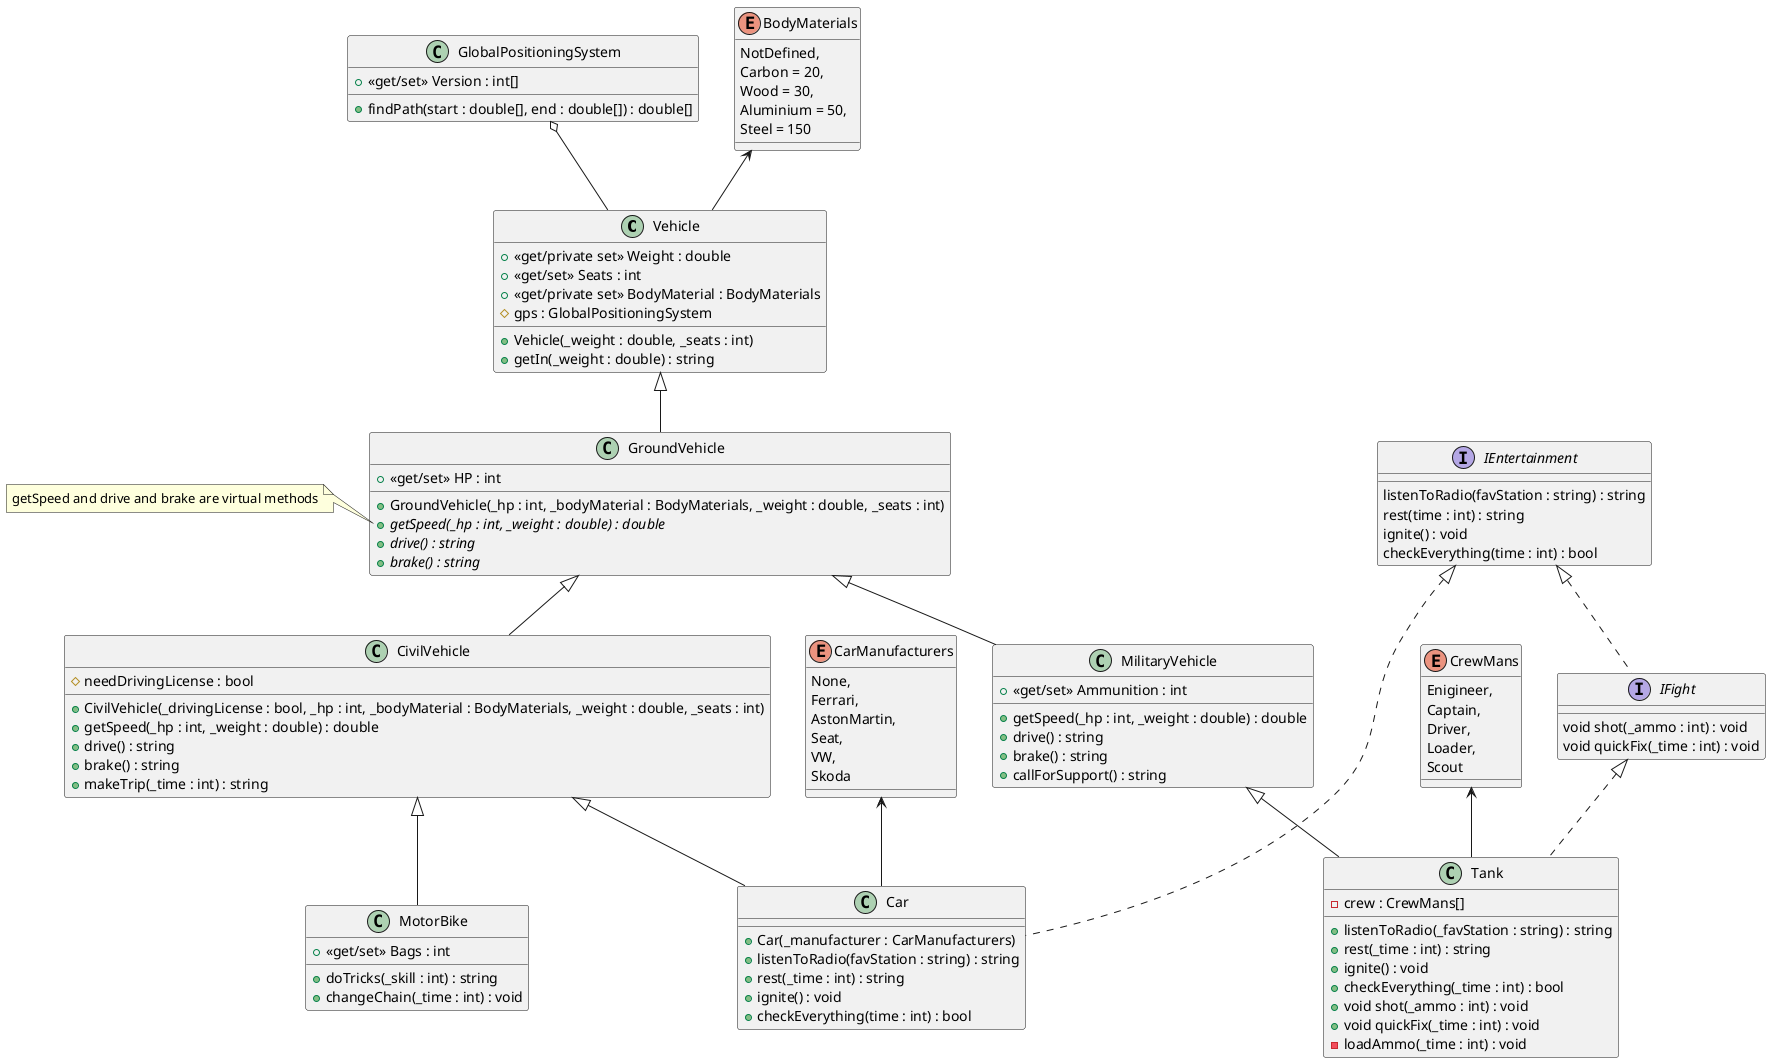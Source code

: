 @startuml

class Vehicle{
    +<<get/private set>> Weight : double
    +<<get/set>> Seats : int
    +<<get/private set>> BodyMaterial : BodyMaterials
    #gps : GlobalPositioningSystem

    + Vehicle(_weight : double, _seats : int)
    +getIn(_weight : double) : string
}

class GroundVehicle{
    +<<get/set>> HP : int
    +GroundVehicle(_hp : int, _bodyMaterial : BodyMaterials, _weight : double, _seats : int)
    + {abstract} getSpeed(_hp : int, _weight : double) : double
    + {abstract} drive() : string
    + {abstract} brake() : string
}
note left of GroundVehicle::getSpeed
getSpeed and drive and brake are virtual methods
end note

class CivilVehicle{
    #needDrivingLicense : bool
    +CivilVehicle(_drivingLicense : bool, _hp : int, _bodyMaterial : BodyMaterials, _weight : double, _seats : int)
    +getSpeed(_hp : int, _weight : double) : double
    +drive() : string
    +brake() : string
    +makeTrip(_time : int) : string
}

class Car{
    +Car(_manufacturer : CarManufacturers)
    +listenToRadio(favStation : string) : string
    +rest(_time : int) : string
    +ignite() : void
    +checkEverything(time : int) : bool
}

class MotorBike{
    +<<get/set>> Bags : int
    +doTricks(_skill : int) : string
    +changeChain(_time : int) : void
}

class GlobalPositioningSystem{
    +<<get/set>> Version : int[]
    +findPath(start : double[], end : double[]) : double[]
}

class MilitaryVehicle{
    +<<get/set>> Ammunition : int
    +getSpeed(_hp : int, _weight : double) : double
    +drive() : string
    +brake() : string
    +callForSupport() : string
}

class Tank{
    -crew : CrewMans[]
    +listenToRadio(_favStation : string) : string
    +rest(_time : int) : string
    +ignite() : void
    +checkEverything(_time : int) : bool
    +void shot(_ammo : int) : void
    +void quickFix(_time : int) : void
    -loadAmmo(_time : int) : void
}



enum CarManufacturers{
    None,
    Ferrari,
    AstonMartin,
    Seat,
    VW,
    Skoda
}
enum BodyMaterials{
    NotDefined,
    Carbon = 20,
    Wood = 30,
    Aluminium = 50,
    Steel = 150
}

enum CrewMans {
    Enigineer,
    Captain,
    Driver,
    Loader,
    Scout
}


interface IEntertainment {
    listenToRadio(favStation : string) : string
    rest(time : int) : string
    ignite() : void
    checkEverything(time : int) : bool
}
interface IFight{
    void shot(_ammo : int) : void
    void quickFix(_time : int) : void
}


CrewMans <-- Tank
CivilVehicle <|-- MotorBike
IEntertainment <|.. IFight
CarManufacturers <-- Car
CivilVehicle <|-- Car
IEntertainment <|.. Car
Vehicle <|-- GroundVehicle
BodyMaterials <-- Vehicle
GlobalPositioningSystem o-- Vehicle
GroundVehicle <|-- CivilVehicle
GroundVehicle <|-- MilitaryVehicle
MilitaryVehicle <|-- Tank
IFight <|.. Tank
@enduml